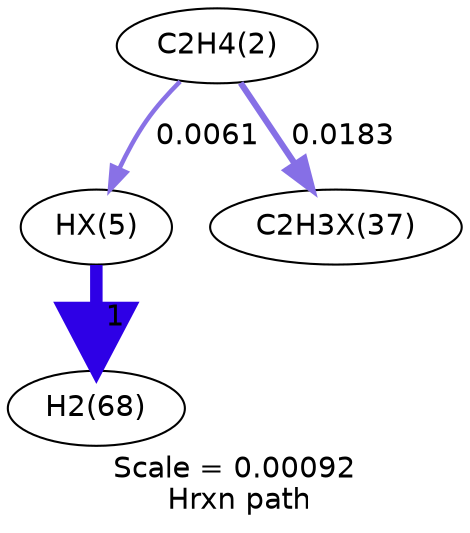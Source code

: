 digraph reaction_paths {
center=1;
s5 -> s12[fontname="Helvetica", style="setlinewidth(2.15)", arrowsize=1.08, color="0.7, 0.506, 0.9"
, label=" 0.0061"];
s5 -> s13[fontname="Helvetica", style="setlinewidth(2.98)", arrowsize=1.49, color="0.7, 0.518, 0.9"
, label=" 0.0183"];
s12 -> s8[fontname="Helvetica", style="setlinewidth(6)", arrowsize=3, color="0.7, 1.5, 0.9"
, label=" 1"];
s5 [ fontname="Helvetica", label="C2H4(2)"];
s8 [ fontname="Helvetica", label="H2(68)"];
s12 [ fontname="Helvetica", label="HX(5)"];
s13 [ fontname="Helvetica", label="C2H3X(37)"];
 label = "Scale = 0.00092\l Hrxn path";
 fontname = "Helvetica";
}
